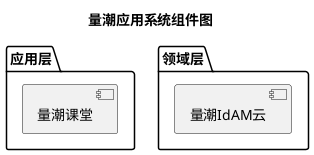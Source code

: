 @startuml qtapps
title "量潮应用系统组件图"

package "应用层" {
    component "量潮课堂" as qtclass
}
package "领域层" {
    component "量潮IdAM云" as qtcloud_idam
}

@enduml